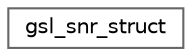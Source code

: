 digraph "Graphical Class Hierarchy"
{
 // LATEX_PDF_SIZE
  bgcolor="transparent";
  edge [fontname=Helvetica,fontsize=10,labelfontname=Helvetica,labelfontsize=10];
  node [fontname=Helvetica,fontsize=10,shape=box,height=0.2,width=0.4];
  rankdir="LR";
  Node0 [id="Node000000",label="gsl_snr_struct",height=0.2,width=0.4,color="grey40", fillcolor="white", style="filled",URL="$structgsl__snr__struct.html",tooltip=" "];
}
